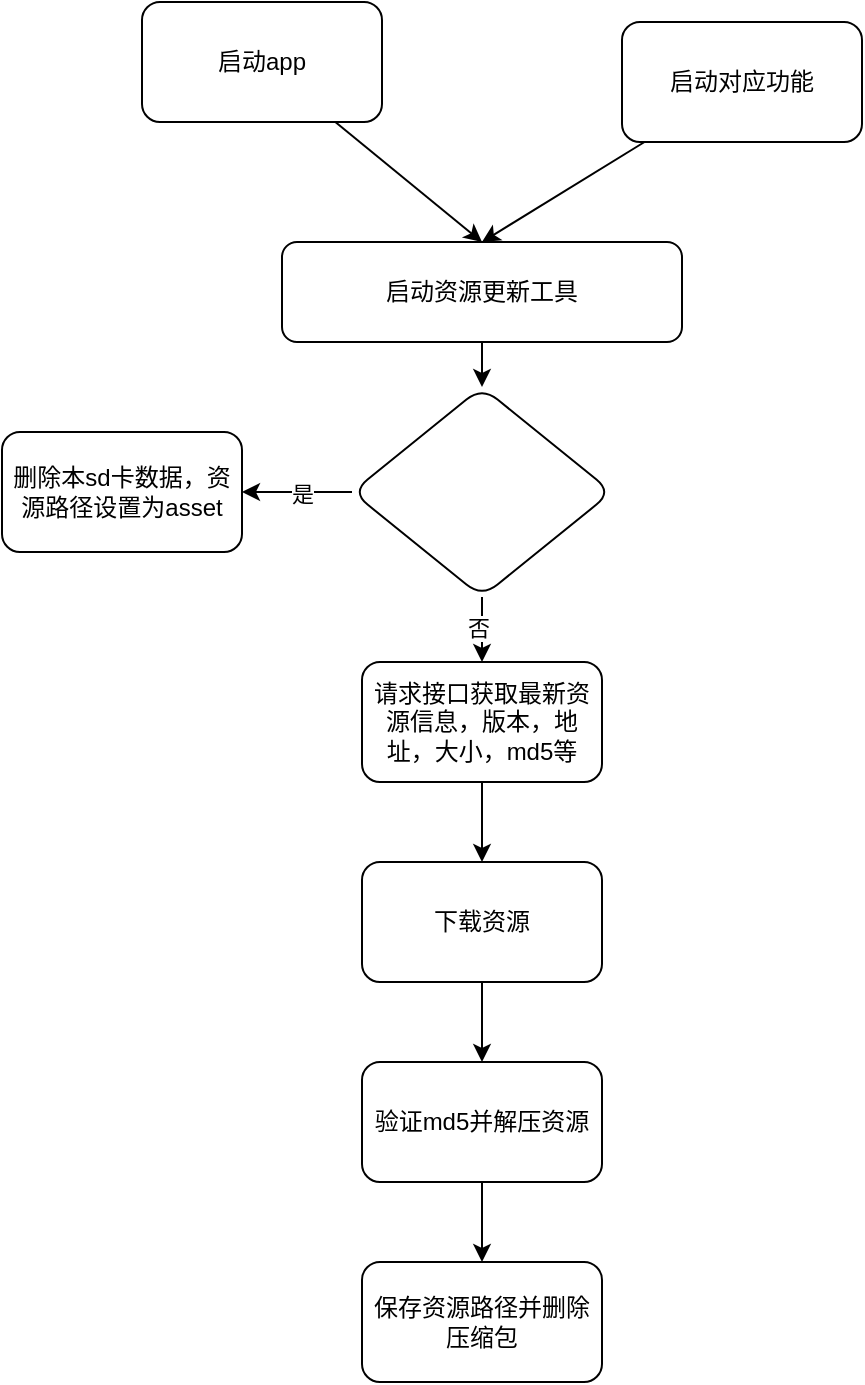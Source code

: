 <mxfile version="21.2.0" type="github">
  <diagram name="第 1 页" id="ZK88UVMB1HDC939iwD2s">
    <mxGraphModel dx="1242" dy="795" grid="1" gridSize="10" guides="1" tooltips="1" connect="1" arrows="1" fold="1" page="1" pageScale="1" pageWidth="827" pageHeight="1169" math="0" shadow="0">
      <root>
        <mxCell id="0" />
        <mxCell id="1" parent="0" />
        <mxCell id="Gd3Ls4hgWF7xRM4VJvra-1" value="" style="rounded=0;orthogonalLoop=1;jettySize=auto;html=1;entryX=0.5;entryY=0;entryDx=0;entryDy=0;" edge="1" parent="1" source="Gd3Ls4hgWF7xRM4VJvra-2" target="Gd3Ls4hgWF7xRM4VJvra-6">
          <mxGeometry relative="1" as="geometry">
            <mxPoint x="325" y="190" as="targetPoint" />
          </mxGeometry>
        </mxCell>
        <mxCell id="Gd3Ls4hgWF7xRM4VJvra-2" value="启动app" style="rounded=1;whiteSpace=wrap;html=1;" vertex="1" parent="1">
          <mxGeometry x="200" y="160" width="120" height="60" as="geometry" />
        </mxCell>
        <mxCell id="Gd3Ls4hgWF7xRM4VJvra-5" value="" style="edgeStyle=orthogonalEdgeStyle;rounded=0;orthogonalLoop=1;jettySize=auto;html=1;" edge="1" parent="1" source="Gd3Ls4hgWF7xRM4VJvra-6" target="Gd3Ls4hgWF7xRM4VJvra-12">
          <mxGeometry relative="1" as="geometry" />
        </mxCell>
        <mxCell id="Gd3Ls4hgWF7xRM4VJvra-6" value="启动资源更新工具" style="rounded=1;whiteSpace=wrap;html=1;" vertex="1" parent="1">
          <mxGeometry x="270" y="280" width="200" height="50" as="geometry" />
        </mxCell>
        <mxCell id="Gd3Ls4hgWF7xRM4VJvra-7" value="" style="edgeStyle=orthogonalEdgeStyle;rounded=0;orthogonalLoop=1;jettySize=auto;html=1;" edge="1" parent="1" source="Gd3Ls4hgWF7xRM4VJvra-12" target="Gd3Ls4hgWF7xRM4VJvra-13">
          <mxGeometry relative="1" as="geometry" />
        </mxCell>
        <mxCell id="Gd3Ls4hgWF7xRM4VJvra-8" value="是" style="edgeLabel;html=1;align=center;verticalAlign=middle;resizable=0;points=[];" vertex="1" connectable="0" parent="Gd3Ls4hgWF7xRM4VJvra-7">
          <mxGeometry x="-0.082" y="1" relative="1" as="geometry">
            <mxPoint as="offset" />
          </mxGeometry>
        </mxCell>
        <mxCell id="Gd3Ls4hgWF7xRM4VJvra-9" value="" style="edgeStyle=orthogonalEdgeStyle;rounded=0;orthogonalLoop=1;jettySize=auto;html=1;" edge="1" parent="1" source="Gd3Ls4hgWF7xRM4VJvra-12" target="Gd3Ls4hgWF7xRM4VJvra-15">
          <mxGeometry relative="1" as="geometry" />
        </mxCell>
        <mxCell id="Gd3Ls4hgWF7xRM4VJvra-10" value="否" style="edgeLabel;html=1;align=center;verticalAlign=middle;resizable=0;points=[];" vertex="1" connectable="0" parent="Gd3Ls4hgWF7xRM4VJvra-9">
          <mxGeometry x="-0.346" y="-2" relative="1" as="geometry">
            <mxPoint as="offset" />
          </mxGeometry>
        </mxCell>
        <mxCell id="Gd3Ls4hgWF7xRM4VJvra-12" value="" style="rhombus;whiteSpace=wrap;html=1;rounded=1;" vertex="1" parent="1">
          <mxGeometry x="305" y="352.5" width="130" height="105" as="geometry" />
        </mxCell>
        <mxCell id="Gd3Ls4hgWF7xRM4VJvra-13" value="删除本sd卡数据，资源路径设置为asset" style="rounded=1;whiteSpace=wrap;html=1;" vertex="1" parent="1">
          <mxGeometry x="130" y="375" width="120" height="60" as="geometry" />
        </mxCell>
        <mxCell id="Gd3Ls4hgWF7xRM4VJvra-14" value="" style="edgeStyle=orthogonalEdgeStyle;rounded=0;orthogonalLoop=1;jettySize=auto;html=1;" edge="1" parent="1" source="Gd3Ls4hgWF7xRM4VJvra-15" target="Gd3Ls4hgWF7xRM4VJvra-17">
          <mxGeometry relative="1" as="geometry" />
        </mxCell>
        <mxCell id="Gd3Ls4hgWF7xRM4VJvra-15" value="请求接口获取最新资源信息，版本，地址，大小，md5等" style="whiteSpace=wrap;html=1;rounded=1;" vertex="1" parent="1">
          <mxGeometry x="310" y="490" width="120" height="60" as="geometry" />
        </mxCell>
        <mxCell id="Gd3Ls4hgWF7xRM4VJvra-16" value="" style="edgeStyle=orthogonalEdgeStyle;rounded=0;orthogonalLoop=1;jettySize=auto;html=1;" edge="1" parent="1" source="Gd3Ls4hgWF7xRM4VJvra-17" target="Gd3Ls4hgWF7xRM4VJvra-19">
          <mxGeometry relative="1" as="geometry" />
        </mxCell>
        <mxCell id="Gd3Ls4hgWF7xRM4VJvra-17" value="下载资源" style="whiteSpace=wrap;html=1;rounded=1;" vertex="1" parent="1">
          <mxGeometry x="310" y="590" width="120" height="60" as="geometry" />
        </mxCell>
        <mxCell id="Gd3Ls4hgWF7xRM4VJvra-18" value="" style="edgeStyle=orthogonalEdgeStyle;rounded=0;orthogonalLoop=1;jettySize=auto;html=1;" edge="1" parent="1" source="Gd3Ls4hgWF7xRM4VJvra-19" target="Gd3Ls4hgWF7xRM4VJvra-20">
          <mxGeometry relative="1" as="geometry" />
        </mxCell>
        <mxCell id="Gd3Ls4hgWF7xRM4VJvra-19" value="验证md5并解压资源" style="whiteSpace=wrap;html=1;rounded=1;" vertex="1" parent="1">
          <mxGeometry x="310" y="690" width="120" height="60" as="geometry" />
        </mxCell>
        <mxCell id="Gd3Ls4hgWF7xRM4VJvra-20" value="保存资源路径并删除压缩包" style="whiteSpace=wrap;html=1;rounded=1;" vertex="1" parent="1">
          <mxGeometry x="310" y="790" width="120" height="60" as="geometry" />
        </mxCell>
        <mxCell id="Gd3Ls4hgWF7xRM4VJvra-23" value="" style="rounded=0;orthogonalLoop=1;jettySize=auto;html=1;entryX=0.5;entryY=0;entryDx=0;entryDy=0;" edge="1" parent="1" source="Gd3Ls4hgWF7xRM4VJvra-22" target="Gd3Ls4hgWF7xRM4VJvra-6">
          <mxGeometry relative="1" as="geometry">
            <mxPoint x="409" y="190" as="targetPoint" />
          </mxGeometry>
        </mxCell>
        <mxCell id="Gd3Ls4hgWF7xRM4VJvra-22" value="启动对应功能" style="rounded=1;whiteSpace=wrap;html=1;" vertex="1" parent="1">
          <mxGeometry x="440" y="170" width="120" height="60" as="geometry" />
        </mxCell>
      </root>
    </mxGraphModel>
  </diagram>
</mxfile>
